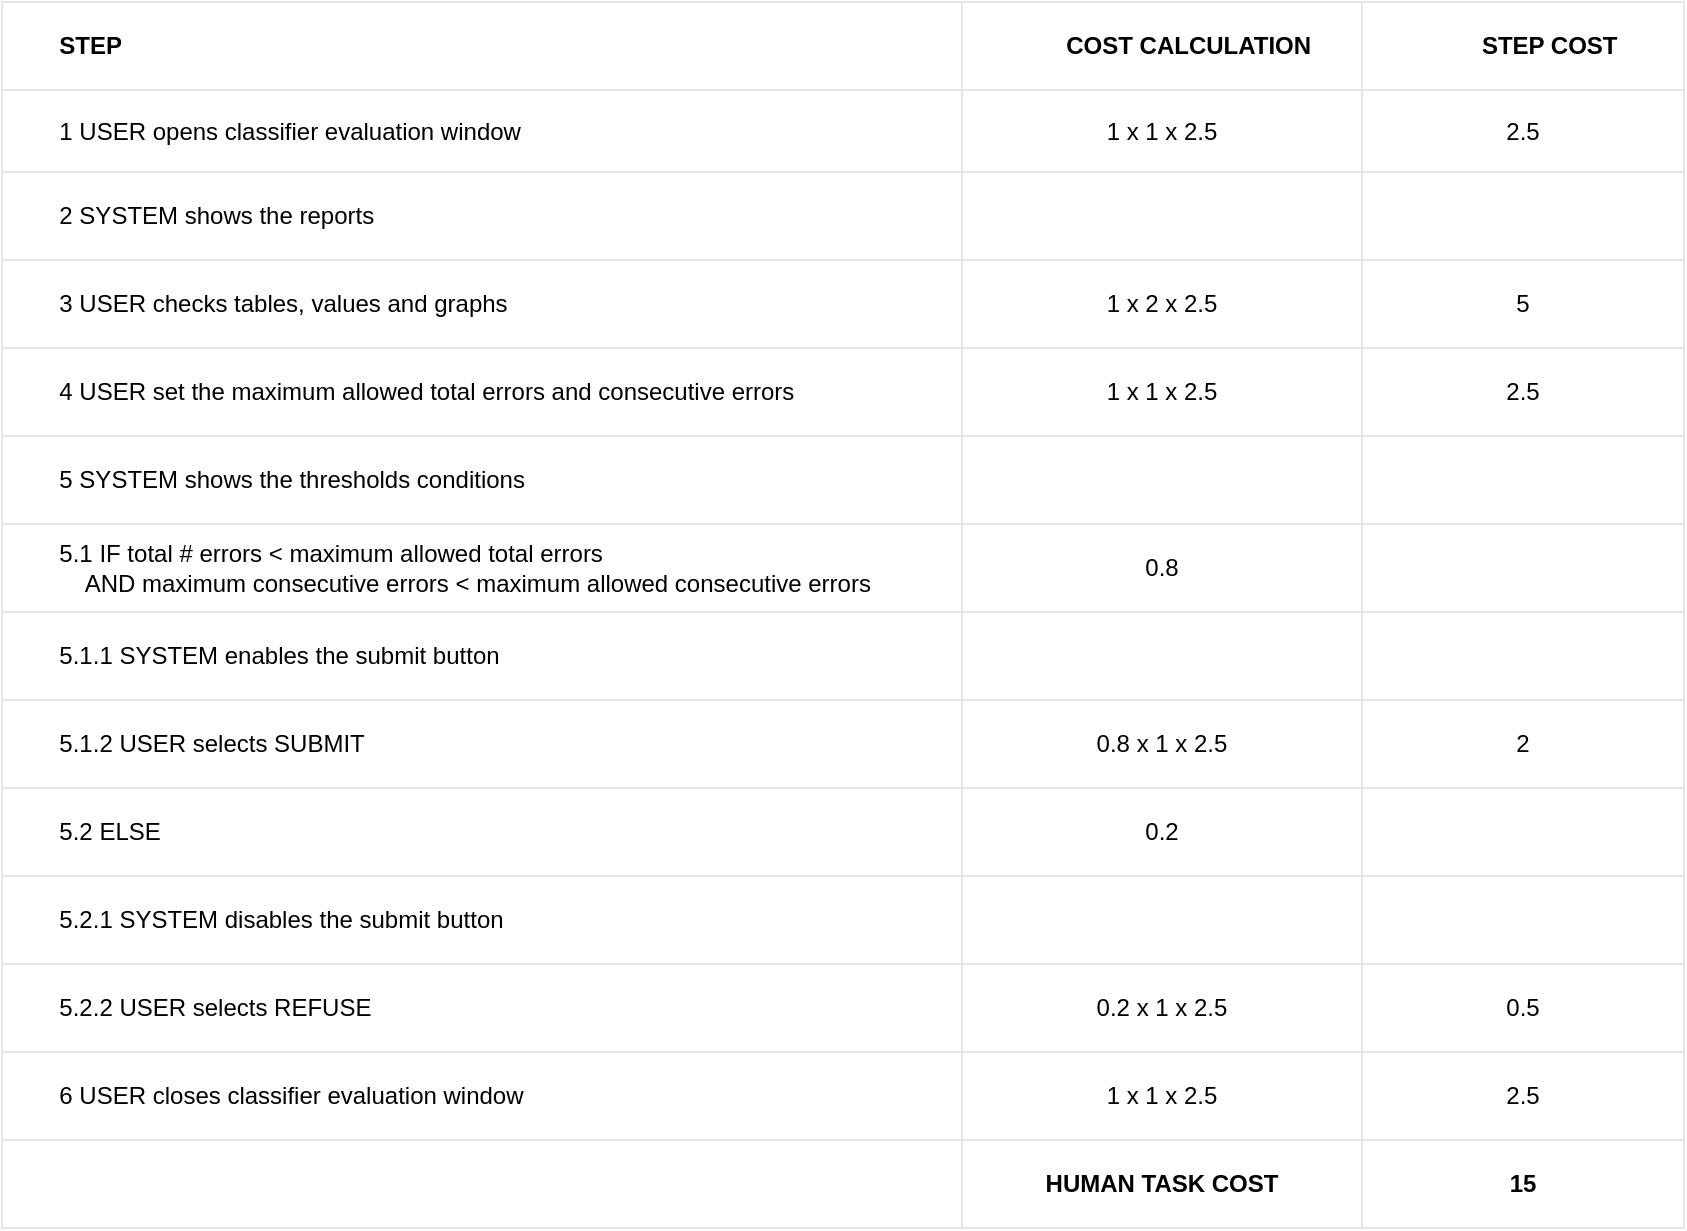 <mxfile version="22.1.5" type="github">
  <diagram name="Pagina-1" id="qciENuRhxDM16z5-KsNE">
    <mxGraphModel dx="4094" dy="2842" grid="1" gridSize="10" guides="1" tooltips="1" connect="1" arrows="1" fold="1" page="1" pageScale="1" pageWidth="3300" pageHeight="2339" math="0" shadow="0">
      <root>
        <mxCell id="0" />
        <mxCell id="1" parent="0" />
        <mxCell id="ZxOc-NwCXkHzNGyO08E0-48" value="" style="childLayout=tableLayout;recursiveResize=0;shadow=0;strokeColor=#E6E6E6;align=center;" parent="1" vertex="1">
          <mxGeometry x="-581" y="-90" width="841" height="613" as="geometry" />
        </mxCell>
        <mxCell id="ZxOc-NwCXkHzNGyO08E0-49" value="" style="shape=tableRow;horizontal=0;startSize=0;swimlaneHead=0;swimlaneBody=0;top=0;left=0;bottom=0;right=0;dropTarget=0;collapsible=0;recursiveResize=0;expand=0;fontStyle=0;fillColor=none;strokeColor=inherit;align=center;" parent="ZxOc-NwCXkHzNGyO08E0-48" vertex="1">
          <mxGeometry width="841" height="44" as="geometry" />
        </mxCell>
        <mxCell id="ZxOc-NwCXkHzNGyO08E0-50" value="&lt;span style=&quot;white-space: pre;&quot;&gt;&#x9;&lt;/span&gt;STEP" style="connectable=0;recursiveResize=0;strokeColor=inherit;fillColor=none;align=left;whiteSpace=wrap;html=1;fontStyle=1;labelPosition=center;verticalLabelPosition=middle;verticalAlign=middle;" parent="ZxOc-NwCXkHzNGyO08E0-49" vertex="1">
          <mxGeometry width="480" height="44" as="geometry">
            <mxRectangle width="480" height="44" as="alternateBounds" />
          </mxGeometry>
        </mxCell>
        <mxCell id="ZxOc-NwCXkHzNGyO08E0-51" value="&lt;span style=&quot;white-space: pre;&quot;&gt;&#x9;&lt;/span&gt;COST CALCULATION" style="connectable=0;recursiveResize=0;strokeColor=inherit;fillColor=none;align=center;whiteSpace=wrap;html=1;fontStyle=1" parent="ZxOc-NwCXkHzNGyO08E0-49" vertex="1">
          <mxGeometry x="480" width="200" height="44" as="geometry">
            <mxRectangle width="200" height="44" as="alternateBounds" />
          </mxGeometry>
        </mxCell>
        <mxCell id="ZxOc-NwCXkHzNGyO08E0-52" value="&lt;span style=&quot;white-space: pre;&quot;&gt;&#x9;&lt;/span&gt;STEP COST" style="connectable=0;recursiveResize=0;strokeColor=inherit;fillColor=none;align=center;whiteSpace=wrap;html=1;fontStyle=1" parent="ZxOc-NwCXkHzNGyO08E0-49" vertex="1">
          <mxGeometry x="680" width="161" height="44" as="geometry">
            <mxRectangle width="161" height="44" as="alternateBounds" />
          </mxGeometry>
        </mxCell>
        <mxCell id="ZxOc-NwCXkHzNGyO08E0-53" style="shape=tableRow;horizontal=0;startSize=0;swimlaneHead=0;swimlaneBody=0;top=0;left=0;bottom=0;right=0;dropTarget=0;collapsible=0;recursiveResize=0;expand=0;fontStyle=0;fillColor=none;strokeColor=inherit;align=center;" parent="ZxOc-NwCXkHzNGyO08E0-48" vertex="1">
          <mxGeometry y="44" width="841" height="41" as="geometry" />
        </mxCell>
        <mxCell id="ZxOc-NwCXkHzNGyO08E0-54" value="&lt;span style=&quot;white-space: pre;&quot;&gt;&#x9;&lt;/span&gt;1 USER opens classifier evaluation window&amp;nbsp;" style="connectable=0;recursiveResize=0;strokeColor=inherit;fillColor=none;align=left;whiteSpace=wrap;html=1;labelPosition=center;verticalLabelPosition=middle;verticalAlign=middle;" parent="ZxOc-NwCXkHzNGyO08E0-53" vertex="1">
          <mxGeometry width="480" height="41" as="geometry">
            <mxRectangle width="480" height="41" as="alternateBounds" />
          </mxGeometry>
        </mxCell>
        <mxCell id="ZxOc-NwCXkHzNGyO08E0-55" value="1 x 1 x 2.5" style="connectable=0;recursiveResize=0;strokeColor=inherit;fillColor=none;align=center;whiteSpace=wrap;html=1;" parent="ZxOc-NwCXkHzNGyO08E0-53" vertex="1">
          <mxGeometry x="480" width="200" height="41" as="geometry">
            <mxRectangle width="200" height="41" as="alternateBounds" />
          </mxGeometry>
        </mxCell>
        <mxCell id="ZxOc-NwCXkHzNGyO08E0-56" value="2.5" style="connectable=0;recursiveResize=0;strokeColor=inherit;fillColor=none;align=center;whiteSpace=wrap;html=1;" parent="ZxOc-NwCXkHzNGyO08E0-53" vertex="1">
          <mxGeometry x="680" width="161" height="41" as="geometry">
            <mxRectangle width="161" height="41" as="alternateBounds" />
          </mxGeometry>
        </mxCell>
        <mxCell id="ZxOc-NwCXkHzNGyO08E0-57" style="shape=tableRow;horizontal=0;startSize=0;swimlaneHead=0;swimlaneBody=0;top=0;left=0;bottom=0;right=0;dropTarget=0;collapsible=0;recursiveResize=0;expand=0;fontStyle=0;fillColor=none;strokeColor=inherit;align=center;" parent="ZxOc-NwCXkHzNGyO08E0-48" vertex="1">
          <mxGeometry y="85" width="841" height="44" as="geometry" />
        </mxCell>
        <mxCell id="ZxOc-NwCXkHzNGyO08E0-58" value="&lt;span style=&quot;white-space: pre;&quot;&gt;&#x9;&lt;/span&gt;2 SYSTEM shows the reports" style="connectable=0;recursiveResize=0;strokeColor=inherit;fillColor=none;align=left;whiteSpace=wrap;html=1;labelPosition=center;verticalLabelPosition=middle;verticalAlign=middle;" parent="ZxOc-NwCXkHzNGyO08E0-57" vertex="1">
          <mxGeometry width="480" height="44" as="geometry">
            <mxRectangle width="480" height="44" as="alternateBounds" />
          </mxGeometry>
        </mxCell>
        <mxCell id="ZxOc-NwCXkHzNGyO08E0-59" value="&lt;span style=&quot;white-space: pre;&quot;&gt;&#x9;&lt;/span&gt;" style="connectable=0;recursiveResize=0;strokeColor=inherit;fillColor=none;align=center;whiteSpace=wrap;html=1;" parent="ZxOc-NwCXkHzNGyO08E0-57" vertex="1">
          <mxGeometry x="480" width="200" height="44" as="geometry">
            <mxRectangle width="200" height="44" as="alternateBounds" />
          </mxGeometry>
        </mxCell>
        <mxCell id="ZxOc-NwCXkHzNGyO08E0-60" value="" style="connectable=0;recursiveResize=0;strokeColor=inherit;fillColor=none;align=center;whiteSpace=wrap;html=1;" parent="ZxOc-NwCXkHzNGyO08E0-57" vertex="1">
          <mxGeometry x="680" width="161" height="44" as="geometry">
            <mxRectangle width="161" height="44" as="alternateBounds" />
          </mxGeometry>
        </mxCell>
        <mxCell id="ZxOc-NwCXkHzNGyO08E0-68" style="shape=tableRow;horizontal=0;startSize=0;swimlaneHead=0;swimlaneBody=0;top=0;left=0;bottom=0;right=0;dropTarget=0;collapsible=0;recursiveResize=0;expand=0;fontStyle=0;fillColor=none;strokeColor=inherit;align=center;" parent="ZxOc-NwCXkHzNGyO08E0-48" vertex="1">
          <mxGeometry y="129" width="841" height="44" as="geometry" />
        </mxCell>
        <mxCell id="ZxOc-NwCXkHzNGyO08E0-69" value="&lt;div style=&quot;&quot;&gt;&lt;span style=&quot;background-color: initial;&quot;&gt;&lt;span style=&quot;white-space: pre;&quot;&gt;&#x9;&lt;/span&gt;3 USER checks tables, values and graphs&lt;/span&gt;&lt;/div&gt;" style="connectable=0;recursiveResize=0;strokeColor=inherit;fillColor=none;align=left;whiteSpace=wrap;html=1;labelPosition=center;verticalLabelPosition=middle;verticalAlign=middle;" parent="ZxOc-NwCXkHzNGyO08E0-68" vertex="1">
          <mxGeometry width="480" height="44" as="geometry">
            <mxRectangle width="480" height="44" as="alternateBounds" />
          </mxGeometry>
        </mxCell>
        <mxCell id="ZxOc-NwCXkHzNGyO08E0-70" value="1 x 2 x 2.5" style="connectable=0;recursiveResize=0;strokeColor=inherit;fillColor=none;align=center;whiteSpace=wrap;html=1;" parent="ZxOc-NwCXkHzNGyO08E0-68" vertex="1">
          <mxGeometry x="480" width="200" height="44" as="geometry">
            <mxRectangle width="200" height="44" as="alternateBounds" />
          </mxGeometry>
        </mxCell>
        <mxCell id="ZxOc-NwCXkHzNGyO08E0-71" value="5" style="connectable=0;recursiveResize=0;strokeColor=inherit;fillColor=none;align=center;whiteSpace=wrap;html=1;" parent="ZxOc-NwCXkHzNGyO08E0-68" vertex="1">
          <mxGeometry x="680" width="161" height="44" as="geometry">
            <mxRectangle width="161" height="44" as="alternateBounds" />
          </mxGeometry>
        </mxCell>
        <mxCell id="ZxOc-NwCXkHzNGyO08E0-72" style="shape=tableRow;horizontal=0;startSize=0;swimlaneHead=0;swimlaneBody=0;top=0;left=0;bottom=0;right=0;dropTarget=0;collapsible=0;recursiveResize=0;expand=0;fontStyle=0;fillColor=none;strokeColor=inherit;align=center;" parent="ZxOc-NwCXkHzNGyO08E0-48" vertex="1">
          <mxGeometry y="173" width="841" height="44" as="geometry" />
        </mxCell>
        <mxCell id="ZxOc-NwCXkHzNGyO08E0-73" value="&lt;span style=&quot;white-space: pre;&quot;&gt;&#x9;&lt;/span&gt;4 USER set the maximum allowed t&lt;span style=&quot;border-color: var(--border-color); background-color: initial;&quot;&gt;otal errors and&amp;nbsp;&lt;/span&gt;consecutive&amp;nbsp;errors" style="connectable=0;recursiveResize=0;strokeColor=inherit;fillColor=none;align=left;whiteSpace=wrap;html=1;labelPosition=center;verticalLabelPosition=middle;verticalAlign=middle;" parent="ZxOc-NwCXkHzNGyO08E0-72" vertex="1">
          <mxGeometry width="480" height="44" as="geometry">
            <mxRectangle width="480" height="44" as="alternateBounds" />
          </mxGeometry>
        </mxCell>
        <mxCell id="ZxOc-NwCXkHzNGyO08E0-74" value="1 x 1 x 2.5" style="connectable=0;recursiveResize=0;strokeColor=inherit;fillColor=none;align=center;whiteSpace=wrap;html=1;" parent="ZxOc-NwCXkHzNGyO08E0-72" vertex="1">
          <mxGeometry x="480" width="200" height="44" as="geometry">
            <mxRectangle width="200" height="44" as="alternateBounds" />
          </mxGeometry>
        </mxCell>
        <mxCell id="ZxOc-NwCXkHzNGyO08E0-75" value="2.5" style="connectable=0;recursiveResize=0;strokeColor=inherit;fillColor=none;align=center;whiteSpace=wrap;html=1;" parent="ZxOc-NwCXkHzNGyO08E0-72" vertex="1">
          <mxGeometry x="680" width="161" height="44" as="geometry">
            <mxRectangle width="161" height="44" as="alternateBounds" />
          </mxGeometry>
        </mxCell>
        <mxCell id="ZxOc-NwCXkHzNGyO08E0-100" style="shape=tableRow;horizontal=0;startSize=0;swimlaneHead=0;swimlaneBody=0;top=0;left=0;bottom=0;right=0;dropTarget=0;collapsible=0;recursiveResize=0;expand=0;fontStyle=0;fillColor=none;strokeColor=inherit;align=center;" parent="ZxOc-NwCXkHzNGyO08E0-48" vertex="1">
          <mxGeometry y="217" width="841" height="44" as="geometry" />
        </mxCell>
        <mxCell id="ZxOc-NwCXkHzNGyO08E0-101" value="&lt;span style=&quot;white-space: pre;&quot;&gt;&#x9;&lt;/span&gt;5 SYSTEM shows the thresholds conditions" style="connectable=0;recursiveResize=0;strokeColor=inherit;fillColor=none;align=left;whiteSpace=wrap;html=1;labelPosition=center;verticalLabelPosition=middle;verticalAlign=middle;" parent="ZxOc-NwCXkHzNGyO08E0-100" vertex="1">
          <mxGeometry width="480" height="44" as="geometry">
            <mxRectangle width="480" height="44" as="alternateBounds" />
          </mxGeometry>
        </mxCell>
        <mxCell id="ZxOc-NwCXkHzNGyO08E0-102" style="connectable=0;recursiveResize=0;strokeColor=inherit;fillColor=none;align=center;whiteSpace=wrap;html=1;" parent="ZxOc-NwCXkHzNGyO08E0-100" vertex="1">
          <mxGeometry x="480" width="200" height="44" as="geometry">
            <mxRectangle width="200" height="44" as="alternateBounds" />
          </mxGeometry>
        </mxCell>
        <mxCell id="ZxOc-NwCXkHzNGyO08E0-103" style="connectable=0;recursiveResize=0;strokeColor=inherit;fillColor=none;align=center;whiteSpace=wrap;html=1;" parent="ZxOc-NwCXkHzNGyO08E0-100" vertex="1">
          <mxGeometry x="680" width="161" height="44" as="geometry">
            <mxRectangle width="161" height="44" as="alternateBounds" />
          </mxGeometry>
        </mxCell>
        <mxCell id="ZxOc-NwCXkHzNGyO08E0-76" style="shape=tableRow;horizontal=0;startSize=0;swimlaneHead=0;swimlaneBody=0;top=0;left=0;bottom=0;right=0;dropTarget=0;collapsible=0;recursiveResize=0;expand=0;fontStyle=0;fillColor=none;strokeColor=inherit;align=center;" parent="ZxOc-NwCXkHzNGyO08E0-48" vertex="1">
          <mxGeometry y="261" width="841" height="44" as="geometry" />
        </mxCell>
        <mxCell id="ZxOc-NwCXkHzNGyO08E0-77" value="&lt;span style=&quot;white-space: pre;&quot;&gt;&#x9;&lt;/span&gt;5.1&amp;nbsp;IF total # errors &amp;lt; maximum allowed total errors &lt;br&gt;&lt;span style=&quot;white-space: pre;&quot;&gt;&#x9;&lt;/span&gt;&amp;nbsp; &amp;nbsp; AND maximum consecutive errors&amp;nbsp;&amp;lt; maximum allowed consecutive errors" style="connectable=0;recursiveResize=0;strokeColor=inherit;fillColor=none;align=left;whiteSpace=wrap;html=1;labelPosition=center;verticalLabelPosition=middle;verticalAlign=middle;" parent="ZxOc-NwCXkHzNGyO08E0-76" vertex="1">
          <mxGeometry width="480" height="44" as="geometry">
            <mxRectangle width="480" height="44" as="alternateBounds" />
          </mxGeometry>
        </mxCell>
        <mxCell id="ZxOc-NwCXkHzNGyO08E0-78" value="0.8" style="connectable=0;recursiveResize=0;strokeColor=inherit;fillColor=none;align=center;whiteSpace=wrap;html=1;" parent="ZxOc-NwCXkHzNGyO08E0-76" vertex="1">
          <mxGeometry x="480" width="200" height="44" as="geometry">
            <mxRectangle width="200" height="44" as="alternateBounds" />
          </mxGeometry>
        </mxCell>
        <mxCell id="ZxOc-NwCXkHzNGyO08E0-79" value="" style="connectable=0;recursiveResize=0;strokeColor=inherit;fillColor=none;align=center;whiteSpace=wrap;html=1;" parent="ZxOc-NwCXkHzNGyO08E0-76" vertex="1">
          <mxGeometry x="680" width="161" height="44" as="geometry">
            <mxRectangle width="161" height="44" as="alternateBounds" />
          </mxGeometry>
        </mxCell>
        <mxCell id="ZxOc-NwCXkHzNGyO08E0-104" style="shape=tableRow;horizontal=0;startSize=0;swimlaneHead=0;swimlaneBody=0;top=0;left=0;bottom=0;right=0;dropTarget=0;collapsible=0;recursiveResize=0;expand=0;fontStyle=0;fillColor=none;strokeColor=inherit;align=center;" parent="ZxOc-NwCXkHzNGyO08E0-48" vertex="1">
          <mxGeometry y="305" width="841" height="44" as="geometry" />
        </mxCell>
        <mxCell id="ZxOc-NwCXkHzNGyO08E0-105" value="&lt;span style=&quot;white-space: pre;&quot;&gt;&#x9;&lt;/span&gt;5.1.1 SYSTEM enables the submit button" style="connectable=0;recursiveResize=0;strokeColor=inherit;fillColor=none;align=left;whiteSpace=wrap;html=1;labelPosition=center;verticalLabelPosition=middle;verticalAlign=middle;" parent="ZxOc-NwCXkHzNGyO08E0-104" vertex="1">
          <mxGeometry width="480" height="44" as="geometry">
            <mxRectangle width="480" height="44" as="alternateBounds" />
          </mxGeometry>
        </mxCell>
        <mxCell id="ZxOc-NwCXkHzNGyO08E0-106" style="connectable=0;recursiveResize=0;strokeColor=inherit;fillColor=none;align=center;whiteSpace=wrap;html=1;" parent="ZxOc-NwCXkHzNGyO08E0-104" vertex="1">
          <mxGeometry x="480" width="200" height="44" as="geometry">
            <mxRectangle width="200" height="44" as="alternateBounds" />
          </mxGeometry>
        </mxCell>
        <mxCell id="ZxOc-NwCXkHzNGyO08E0-107" style="connectable=0;recursiveResize=0;strokeColor=inherit;fillColor=none;align=center;whiteSpace=wrap;html=1;" parent="ZxOc-NwCXkHzNGyO08E0-104" vertex="1">
          <mxGeometry x="680" width="161" height="44" as="geometry">
            <mxRectangle width="161" height="44" as="alternateBounds" />
          </mxGeometry>
        </mxCell>
        <mxCell id="ZxOc-NwCXkHzNGyO08E0-80" style="shape=tableRow;horizontal=0;startSize=0;swimlaneHead=0;swimlaneBody=0;top=0;left=0;bottom=0;right=0;dropTarget=0;collapsible=0;recursiveResize=0;expand=0;fontStyle=0;fillColor=none;strokeColor=inherit;align=center;" parent="ZxOc-NwCXkHzNGyO08E0-48" vertex="1">
          <mxGeometry y="349" width="841" height="44" as="geometry" />
        </mxCell>
        <mxCell id="ZxOc-NwCXkHzNGyO08E0-81" value="&lt;span style=&quot;white-space: pre;&quot;&gt;&#x9;&lt;/span&gt;5.1.2 USER selects SUBMIT" style="connectable=0;recursiveResize=0;strokeColor=inherit;fillColor=none;align=left;whiteSpace=wrap;html=1;labelPosition=center;verticalLabelPosition=middle;verticalAlign=middle;" parent="ZxOc-NwCXkHzNGyO08E0-80" vertex="1">
          <mxGeometry width="480" height="44" as="geometry">
            <mxRectangle width="480" height="44" as="alternateBounds" />
          </mxGeometry>
        </mxCell>
        <mxCell id="ZxOc-NwCXkHzNGyO08E0-82" value="&lt;span style=&quot;&quot;&gt;&lt;span style=&quot;white-space: pre;&quot;&gt;0.8&lt;/span&gt;&lt;/span&gt;&amp;nbsp;x 1 x 2.5" style="connectable=0;recursiveResize=0;strokeColor=inherit;fillColor=none;align=center;whiteSpace=wrap;html=1;" parent="ZxOc-NwCXkHzNGyO08E0-80" vertex="1">
          <mxGeometry x="480" width="200" height="44" as="geometry">
            <mxRectangle width="200" height="44" as="alternateBounds" />
          </mxGeometry>
        </mxCell>
        <mxCell id="ZxOc-NwCXkHzNGyO08E0-83" value="2" style="connectable=0;recursiveResize=0;strokeColor=inherit;fillColor=none;align=center;whiteSpace=wrap;html=1;" parent="ZxOc-NwCXkHzNGyO08E0-80" vertex="1">
          <mxGeometry x="680" width="161" height="44" as="geometry">
            <mxRectangle width="161" height="44" as="alternateBounds" />
          </mxGeometry>
        </mxCell>
        <mxCell id="ZxOc-NwCXkHzNGyO08E0-84" style="shape=tableRow;horizontal=0;startSize=0;swimlaneHead=0;swimlaneBody=0;top=0;left=0;bottom=0;right=0;dropTarget=0;collapsible=0;recursiveResize=0;expand=0;fontStyle=0;fillColor=none;strokeColor=inherit;align=center;" parent="ZxOc-NwCXkHzNGyO08E0-48" vertex="1">
          <mxGeometry y="393" width="841" height="44" as="geometry" />
        </mxCell>
        <mxCell id="ZxOc-NwCXkHzNGyO08E0-85" value="&lt;span style=&quot;white-space: pre;&quot;&gt;&#x9;&lt;/span&gt;5.2 ELSE" style="connectable=0;recursiveResize=0;strokeColor=inherit;fillColor=none;align=left;whiteSpace=wrap;html=1;labelPosition=center;verticalLabelPosition=middle;verticalAlign=middle;" parent="ZxOc-NwCXkHzNGyO08E0-84" vertex="1">
          <mxGeometry width="480" height="44" as="geometry">
            <mxRectangle width="480" height="44" as="alternateBounds" />
          </mxGeometry>
        </mxCell>
        <mxCell id="ZxOc-NwCXkHzNGyO08E0-86" value="0.2" style="connectable=0;recursiveResize=0;strokeColor=inherit;fillColor=none;align=center;whiteSpace=wrap;html=1;" parent="ZxOc-NwCXkHzNGyO08E0-84" vertex="1">
          <mxGeometry x="480" width="200" height="44" as="geometry">
            <mxRectangle width="200" height="44" as="alternateBounds" />
          </mxGeometry>
        </mxCell>
        <mxCell id="ZxOc-NwCXkHzNGyO08E0-87" value="" style="connectable=0;recursiveResize=0;strokeColor=inherit;fillColor=none;align=center;whiteSpace=wrap;html=1;" parent="ZxOc-NwCXkHzNGyO08E0-84" vertex="1">
          <mxGeometry x="680" width="161" height="44" as="geometry">
            <mxRectangle width="161" height="44" as="alternateBounds" />
          </mxGeometry>
        </mxCell>
        <mxCell id="ZxOc-NwCXkHzNGyO08E0-108" style="shape=tableRow;horizontal=0;startSize=0;swimlaneHead=0;swimlaneBody=0;top=0;left=0;bottom=0;right=0;dropTarget=0;collapsible=0;recursiveResize=0;expand=0;fontStyle=0;fillColor=none;strokeColor=inherit;align=center;" parent="ZxOc-NwCXkHzNGyO08E0-48" vertex="1">
          <mxGeometry y="437" width="841" height="44" as="geometry" />
        </mxCell>
        <mxCell id="ZxOc-NwCXkHzNGyO08E0-109" value="&lt;span style=&quot;white-space: pre;&quot;&gt;&#x9;&lt;/span&gt;5.2.1 SYSTEM disables the submit button" style="connectable=0;recursiveResize=0;strokeColor=inherit;fillColor=none;align=left;whiteSpace=wrap;html=1;labelPosition=center;verticalLabelPosition=middle;verticalAlign=middle;" parent="ZxOc-NwCXkHzNGyO08E0-108" vertex="1">
          <mxGeometry width="480" height="44" as="geometry">
            <mxRectangle width="480" height="44" as="alternateBounds" />
          </mxGeometry>
        </mxCell>
        <mxCell id="ZxOc-NwCXkHzNGyO08E0-110" style="connectable=0;recursiveResize=0;strokeColor=inherit;fillColor=none;align=center;whiteSpace=wrap;html=1;" parent="ZxOc-NwCXkHzNGyO08E0-108" vertex="1">
          <mxGeometry x="480" width="200" height="44" as="geometry">
            <mxRectangle width="200" height="44" as="alternateBounds" />
          </mxGeometry>
        </mxCell>
        <mxCell id="ZxOc-NwCXkHzNGyO08E0-111" style="connectable=0;recursiveResize=0;strokeColor=inherit;fillColor=none;align=center;whiteSpace=wrap;html=1;" parent="ZxOc-NwCXkHzNGyO08E0-108" vertex="1">
          <mxGeometry x="680" width="161" height="44" as="geometry">
            <mxRectangle width="161" height="44" as="alternateBounds" />
          </mxGeometry>
        </mxCell>
        <mxCell id="ZxOc-NwCXkHzNGyO08E0-88" style="shape=tableRow;horizontal=0;startSize=0;swimlaneHead=0;swimlaneBody=0;top=0;left=0;bottom=0;right=0;dropTarget=0;collapsible=0;recursiveResize=0;expand=0;fontStyle=0;fillColor=none;strokeColor=inherit;align=center;" parent="ZxOc-NwCXkHzNGyO08E0-48" vertex="1">
          <mxGeometry y="481" width="841" height="44" as="geometry" />
        </mxCell>
        <mxCell id="ZxOc-NwCXkHzNGyO08E0-89" value="&#x9;&lt;span style=&quot;white-space: pre;&quot;&gt;&#x9;&lt;/span&gt;5.2.2 USER selects REFUSE" style="connectable=0;recursiveResize=0;strokeColor=inherit;fillColor=none;align=left;whiteSpace=wrap;html=1;labelPosition=center;verticalLabelPosition=middle;verticalAlign=middle;" parent="ZxOc-NwCXkHzNGyO08E0-88" vertex="1">
          <mxGeometry width="480" height="44" as="geometry">
            <mxRectangle width="480" height="44" as="alternateBounds" />
          </mxGeometry>
        </mxCell>
        <mxCell id="ZxOc-NwCXkHzNGyO08E0-90" value="&lt;span style=&quot;&quot;&gt;&lt;span style=&quot;white-space: pre;&quot;&gt;0.2&lt;/span&gt;&lt;/span&gt;&amp;nbsp;x 1 x 2.5" style="connectable=0;recursiveResize=0;strokeColor=inherit;fillColor=none;align=center;whiteSpace=wrap;html=1;" parent="ZxOc-NwCXkHzNGyO08E0-88" vertex="1">
          <mxGeometry x="480" width="200" height="44" as="geometry">
            <mxRectangle width="200" height="44" as="alternateBounds" />
          </mxGeometry>
        </mxCell>
        <mxCell id="ZxOc-NwCXkHzNGyO08E0-91" value="0.5" style="connectable=0;recursiveResize=0;strokeColor=inherit;fillColor=none;align=center;whiteSpace=wrap;html=1;" parent="ZxOc-NwCXkHzNGyO08E0-88" vertex="1">
          <mxGeometry x="680" width="161" height="44" as="geometry">
            <mxRectangle width="161" height="44" as="alternateBounds" />
          </mxGeometry>
        </mxCell>
        <mxCell id="ZxOc-NwCXkHzNGyO08E0-92" style="shape=tableRow;horizontal=0;startSize=0;swimlaneHead=0;swimlaneBody=0;top=0;left=0;bottom=0;right=0;dropTarget=0;collapsible=0;recursiveResize=0;expand=0;fontStyle=0;fillColor=none;strokeColor=inherit;align=center;" parent="ZxOc-NwCXkHzNGyO08E0-48" vertex="1">
          <mxGeometry y="525" width="841" height="44" as="geometry" />
        </mxCell>
        <mxCell id="ZxOc-NwCXkHzNGyO08E0-93" value="&lt;span style=&quot;white-space: pre;&quot;&gt;&#x9;&lt;/span&gt;6&amp;nbsp;USER closes classifier evaluation window&amp;nbsp;" style="connectable=0;recursiveResize=0;strokeColor=inherit;fillColor=none;align=left;whiteSpace=wrap;html=1;labelPosition=center;verticalLabelPosition=middle;verticalAlign=middle;" parent="ZxOc-NwCXkHzNGyO08E0-92" vertex="1">
          <mxGeometry width="480" height="44" as="geometry">
            <mxRectangle width="480" height="44" as="alternateBounds" />
          </mxGeometry>
        </mxCell>
        <mxCell id="ZxOc-NwCXkHzNGyO08E0-94" value="1 x 1 x 2.5" style="connectable=0;recursiveResize=0;strokeColor=inherit;fillColor=none;align=center;whiteSpace=wrap;html=1;" parent="ZxOc-NwCXkHzNGyO08E0-92" vertex="1">
          <mxGeometry x="480" width="200" height="44" as="geometry">
            <mxRectangle width="200" height="44" as="alternateBounds" />
          </mxGeometry>
        </mxCell>
        <mxCell id="ZxOc-NwCXkHzNGyO08E0-95" value="2.5" style="connectable=0;recursiveResize=0;strokeColor=inherit;fillColor=none;align=center;whiteSpace=wrap;html=1;" parent="ZxOc-NwCXkHzNGyO08E0-92" vertex="1">
          <mxGeometry x="680" width="161" height="44" as="geometry">
            <mxRectangle width="161" height="44" as="alternateBounds" />
          </mxGeometry>
        </mxCell>
        <mxCell id="ZxOc-NwCXkHzNGyO08E0-96" style="shape=tableRow;horizontal=0;startSize=0;swimlaneHead=0;swimlaneBody=0;top=0;left=0;bottom=0;right=0;dropTarget=0;collapsible=0;recursiveResize=0;expand=0;fontStyle=0;fillColor=none;strokeColor=inherit;align=center;" parent="ZxOc-NwCXkHzNGyO08E0-48" vertex="1">
          <mxGeometry y="569" width="841" height="44" as="geometry" />
        </mxCell>
        <mxCell id="ZxOc-NwCXkHzNGyO08E0-97" style="connectable=0;recursiveResize=0;strokeColor=inherit;fillColor=none;align=left;whiteSpace=wrap;html=1;labelPosition=center;verticalLabelPosition=middle;verticalAlign=middle;" parent="ZxOc-NwCXkHzNGyO08E0-96" vertex="1">
          <mxGeometry width="480" height="44" as="geometry">
            <mxRectangle width="480" height="44" as="alternateBounds" />
          </mxGeometry>
        </mxCell>
        <mxCell id="ZxOc-NwCXkHzNGyO08E0-98" value="&lt;span style=&quot;font-weight: 700;&quot;&gt;HUMAN TASK COST&lt;/span&gt;" style="connectable=0;recursiveResize=0;strokeColor=inherit;fillColor=none;align=center;whiteSpace=wrap;html=1;" parent="ZxOc-NwCXkHzNGyO08E0-96" vertex="1">
          <mxGeometry x="480" width="200" height="44" as="geometry">
            <mxRectangle width="200" height="44" as="alternateBounds" />
          </mxGeometry>
        </mxCell>
        <mxCell id="ZxOc-NwCXkHzNGyO08E0-99" value="15" style="connectable=0;recursiveResize=0;strokeColor=inherit;fillColor=none;align=center;whiteSpace=wrap;html=1;fontStyle=1" parent="ZxOc-NwCXkHzNGyO08E0-96" vertex="1">
          <mxGeometry x="680" width="161" height="44" as="geometry">
            <mxRectangle width="161" height="44" as="alternateBounds" />
          </mxGeometry>
        </mxCell>
      </root>
    </mxGraphModel>
  </diagram>
</mxfile>
